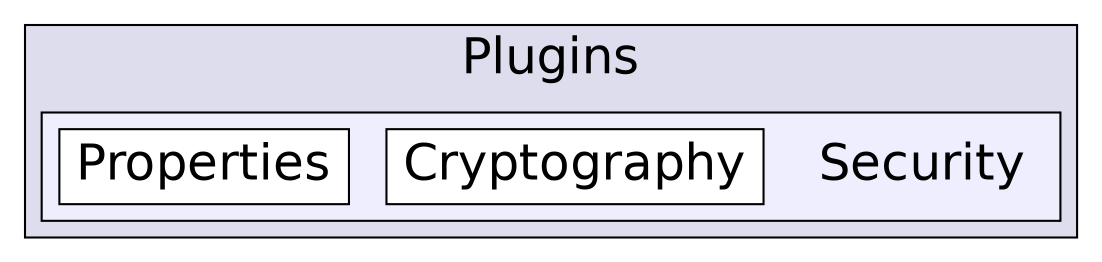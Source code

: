 digraph "C:/Users/nathanael/Documents/resizer/Plugins/Security" {
  compound=true
  node [ fontsize="24", fontname="Helvetica"];
  edge [ labelfontsize="24", labelfontname="Helvetica"];
  subgraph clusterdir_0b4eaef40a1fe20bedafe9e8e719ce66 {
    graph [ bgcolor="#ddddee", pencolor="black", label="Plugins" fontname="Helvetica", fontsize="24", URL="dir_0b4eaef40a1fe20bedafe9e8e719ce66.html"]
  subgraph clusterdir_771a5d1ad4b01255c75a4a4a41d3c402 {
    graph [ bgcolor="#eeeeff", pencolor="black", label="" URL="dir_771a5d1ad4b01255c75a4a4a41d3c402.html"];
    dir_771a5d1ad4b01255c75a4a4a41d3c402 [shape=plaintext label="Security"];
    dir_90632af6395ce1fe27211471642212df [shape=box label="Cryptography" color="black" fillcolor="white" style="filled" URL="dir_90632af6395ce1fe27211471642212df.html"];
    dir_4e6133381d8da430a37798943473e512 [shape=box label="Properties" color="black" fillcolor="white" style="filled" URL="dir_4e6133381d8da430a37798943473e512.html"];
  }
  }
}
